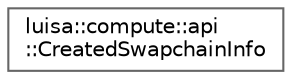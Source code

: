 digraph "类继承关系图"
{
 // LATEX_PDF_SIZE
  bgcolor="transparent";
  edge [fontname=Helvetica,fontsize=10,labelfontname=Helvetica,labelfontsize=10];
  node [fontname=Helvetica,fontsize=10,shape=box,height=0.2,width=0.4];
  rankdir="LR";
  Node0 [id="Node000000",label="luisa::compute::api\l::CreatedSwapchainInfo",height=0.2,width=0.4,color="grey40", fillcolor="white", style="filled",URL="$structluisa_1_1compute_1_1api_1_1_created_swapchain_info.html",tooltip=" "];
}
